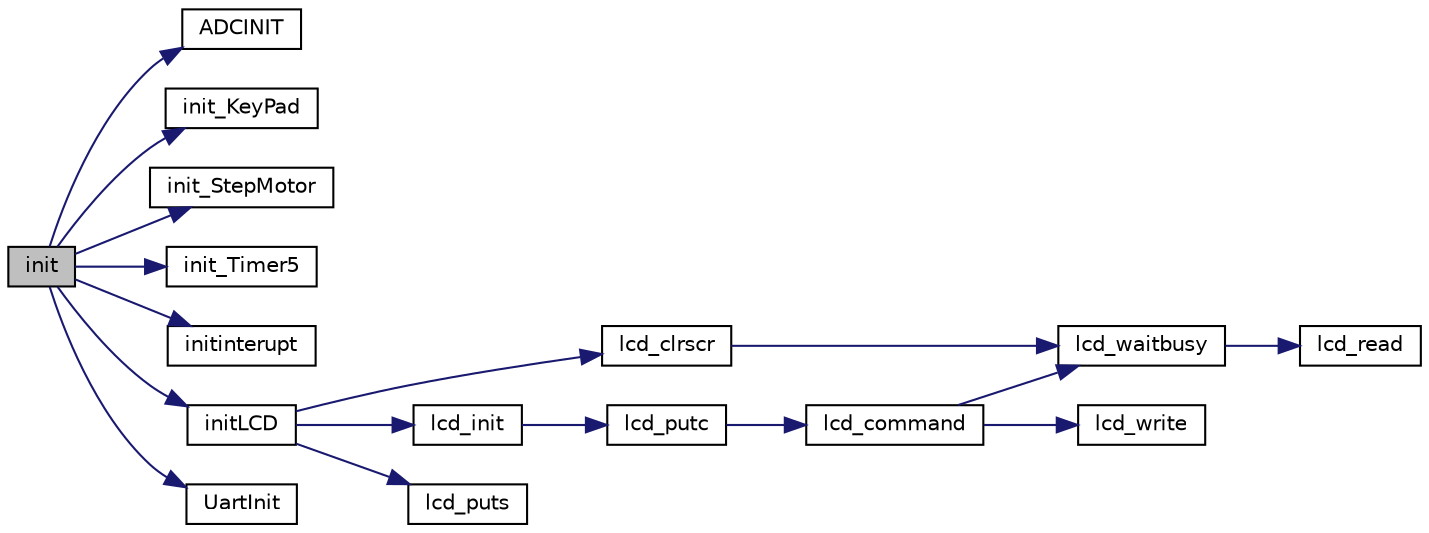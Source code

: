 digraph "init"
{
 // LATEX_PDF_SIZE
  edge [fontname="Helvetica",fontsize="10",labelfontname="Helvetica",labelfontsize="10"];
  node [fontname="Helvetica",fontsize="10",shape=record];
  rankdir="LR";
  Node1 [label="init",height=0.2,width=0.4,color="black", fillcolor="grey75", style="filled", fontcolor="black",tooltip=" "];
  Node1 -> Node2 [color="midnightblue",fontsize="10",style="solid",fontname="Helvetica"];
  Node2 [label="ADCINIT",height=0.2,width=0.4,color="black", fillcolor="white", style="filled",URL="$_a_d_c_t_e_m_p_8c.html#a55e1ac95d16febebaef685f1dae59bab",tooltip=" "];
  Node1 -> Node3 [color="midnightblue",fontsize="10",style="solid",fontname="Helvetica"];
  Node3 [label="init_KeyPad",height=0.2,width=0.4,color="black", fillcolor="white", style="filled",URL="$_keypad_8c.html#ab697fdffffbe9f7feb95a69793fa5048",tooltip=" "];
  Node1 -> Node4 [color="midnightblue",fontsize="10",style="solid",fontname="Helvetica"];
  Node4 [label="init_StepMotor",height=0.2,width=0.4,color="black", fillcolor="white", style="filled",URL="$_step_motor_8c.html#a7e361492baf87bc206f2b32453257938",tooltip=" "];
  Node1 -> Node5 [color="midnightblue",fontsize="10",style="solid",fontname="Helvetica"];
  Node5 [label="init_Timer5",height=0.2,width=0.4,color="black", fillcolor="white", style="filled",URL="$_timer_motor_8c.html#a451fa41296e5800fe0b1dd4e50237057",tooltip=" "];
  Node1 -> Node6 [color="midnightblue",fontsize="10",style="solid",fontname="Helvetica"];
  Node6 [label="initinterupt",height=0.2,width=0.4,color="black", fillcolor="white", style="filled",URL="$_interupts_8c.html#a64bd0f7d3b5080b0992ca874d797a069",tooltip=" "];
  Node1 -> Node7 [color="midnightblue",fontsize="10",style="solid",fontname="Helvetica"];
  Node7 [label="initLCD",height=0.2,width=0.4,color="black", fillcolor="white", style="filled",URL="$main_8c.html#a08529d00f32f8441dc7669b1a1d3783c",tooltip=" "];
  Node7 -> Node8 [color="midnightblue",fontsize="10",style="solid",fontname="Helvetica"];
  Node8 [label="lcd_clrscr",height=0.2,width=0.4,color="black", fillcolor="white", style="filled",URL="$group__pfleury__lcd.html#gaf8da853dba4b9d5f2aea4e294444e14d",tooltip="Clear display and set cursor to home position."];
  Node8 -> Node9 [color="midnightblue",fontsize="10",style="solid",fontname="Helvetica"];
  Node9 [label="lcd_waitbusy",height=0.2,width=0.4,color="black", fillcolor="white", style="filled",URL="$lcd_8c.html#a4ca4373275e11ba1a2d2cbd242cbf1a4",tooltip=" "];
  Node9 -> Node10 [color="midnightblue",fontsize="10",style="solid",fontname="Helvetica"];
  Node10 [label="lcd_read",height=0.2,width=0.4,color="black", fillcolor="white", style="filled",URL="$lcd_8c.html#a48a16fff03a1164f27b460a49e702dc4",tooltip=" "];
  Node7 -> Node11 [color="midnightblue",fontsize="10",style="solid",fontname="Helvetica"];
  Node11 [label="lcd_init",height=0.2,width=0.4,color="black", fillcolor="white", style="filled",URL="$group__pfleury__lcd.html#ga9af28b2779326b63ff4356e2b1828984",tooltip="Initialize display and select type of cursor."];
  Node11 -> Node12 [color="midnightblue",fontsize="10",style="solid",fontname="Helvetica"];
  Node12 [label="lcd_putc",height=0.2,width=0.4,color="black", fillcolor="white", style="filled",URL="$group__pfleury__lcd.html#gafa7e36b95c43d603f510273ad077cbbe",tooltip="Display character at current cursor position."];
  Node12 -> Node13 [color="midnightblue",fontsize="10",style="solid",fontname="Helvetica"];
  Node13 [label="lcd_command",height=0.2,width=0.4,color="black", fillcolor="white", style="filled",URL="$group__pfleury__lcd.html#gaea9d14f02df06f948cb5a56776980826",tooltip="Send LCD controller instruction command."];
  Node13 -> Node9 [color="midnightblue",fontsize="10",style="solid",fontname="Helvetica"];
  Node13 -> Node14 [color="midnightblue",fontsize="10",style="solid",fontname="Helvetica"];
  Node14 [label="lcd_write",height=0.2,width=0.4,color="black", fillcolor="white", style="filled",URL="$lcd_8c.html#a6aa4fa5c8ba19268338fa4215fa1807e",tooltip=" "];
  Node7 -> Node15 [color="midnightblue",fontsize="10",style="solid",fontname="Helvetica"];
  Node15 [label="lcd_puts",height=0.2,width=0.4,color="black", fillcolor="white", style="filled",URL="$group__pfleury__lcd.html#ga8ffdfcac7638368ff04364c14984266e",tooltip="Display string without auto linefeed."];
  Node1 -> Node16 [color="midnightblue",fontsize="10",style="solid",fontname="Helvetica"];
  Node16 [label="UartInit",height=0.2,width=0.4,color="black", fillcolor="white", style="filled",URL="$stdio__setup_8c.html#a61f5dee7d3d128cc710e664a198d0904",tooltip=" "];
}
